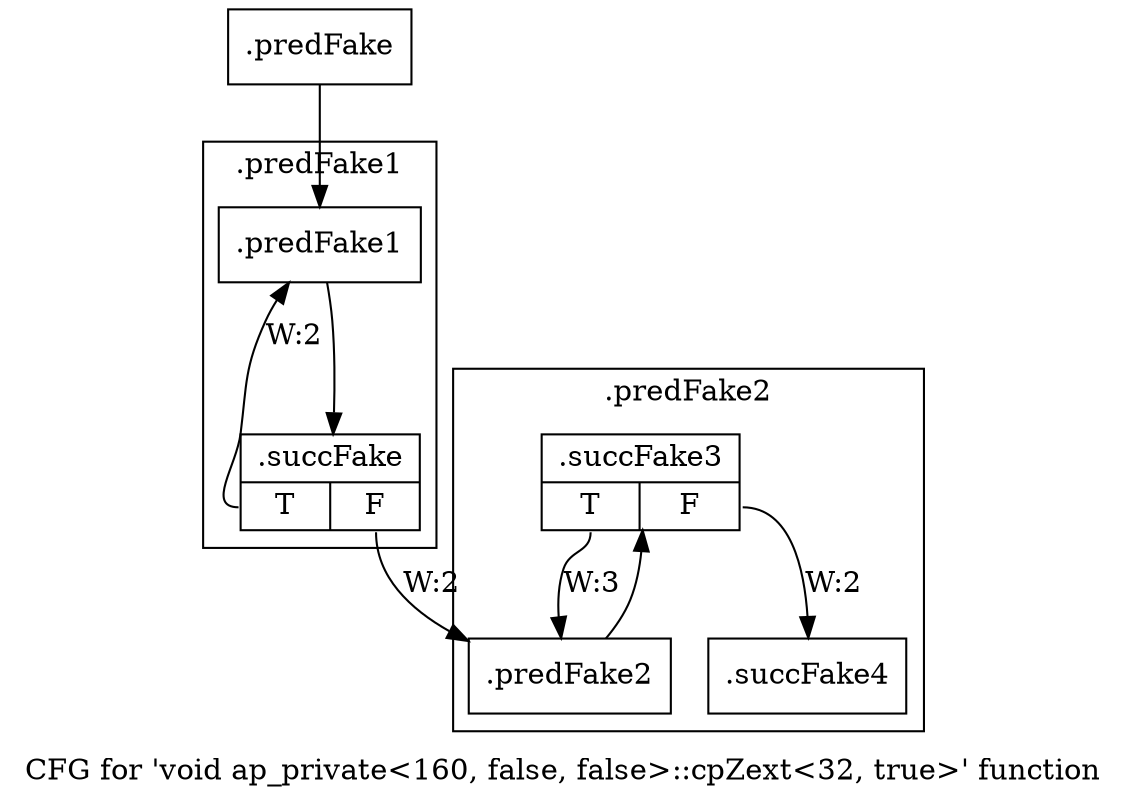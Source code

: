 digraph "CFG for 'void ap_private\<160, false, false\>::cpZext\<32, true\>' function" {
	label="CFG for 'void ap_private\<160, false, false\>::cpZext\<32, true\>' function";

	Node0x5890830 [shape=record,filename="",linenumber="",label="{.predFake}"];
	Node0x5890830 -> Node0x5890880[ callList="" memoryops="" filename="/mnt/xilinx/Vitis_HLS/2021.2/include/etc/ap_private.h" execusionnum="1"];
	Node0x60584a0 [shape=record,filename="/mnt/xilinx/Vitis_HLS/2021.2/include/etc/ap_private.h",linenumber="5498",label="{.succFake4}"];
subgraph cluster_0 {
	label=".predFake2";
	tripcount="2";
	invocationtime="2";

	Node0x58909c0 [shape=record,filename="/mnt/xilinx/Vitis_HLS/2021.2/include/etc/ap_private.h",linenumber="5496",label="{.predFake2}"];
	Node0x58909c0 -> Node0x60583c0[ callList="" memoryops="" filename="/mnt/xilinx/Vitis_HLS/2021.2/include/etc/ap_private.h" execusionnum="3"];
	Node0x60583c0 [shape=record,filename="/mnt/xilinx/Vitis_HLS/2021.2/include/etc/ap_private.h",linenumber="5496",label="{.succFake3|{<s0>T|<s1>F}}"];
	Node0x60583c0:s0 -> Node0x58909c0[label="W:3" callList="" memoryops="" filename="/mnt/xilinx/Vitis_HLS/2021.2/include/etc/ap_private.h" execusionnum="2"];
	Node0x60583c0:s1 -> Node0x60584a0[label="W:2" callList="" memoryops="" filename="/mnt/xilinx/Vitis_HLS/2021.2/include/etc/ap_private.h" execusionnum="1"];
}
subgraph cluster_1 {
	label=".predFake1";
	tripcount="1";
	invocationtime="1";

	Node0x5890880 [shape=record,filename="/mnt/xilinx/Vitis_HLS/2021.2/include/etc/ap_private.h",linenumber="5494",label="{.predFake1}"];
	Node0x5890880 -> Node0x60589e0[ callList="" memoryops="" filename="/mnt/xilinx/Vitis_HLS/2021.2/include/etc/ap_private.h" execusionnum="2"];
	Node0x60589e0 [shape=record,filename="/mnt/xilinx/Vitis_HLS/2021.2/include/etc/ap_private.h",linenumber="5494",label="{.succFake|{<s0>T|<s1>F}}"];
	Node0x60589e0:s0 -> Node0x5890880[label="W:2" callList="" memoryops="" filename="/mnt/xilinx/Vitis_HLS/2021.2/include/etc/ap_private.h" execusionnum="1"];
	Node0x60589e0:s1 -> Node0x58909c0[label="W:2" callList="" memoryops="" filename="/mnt/xilinx/Vitis_HLS/2021.2/include/etc/ap_private.h" execusionnum="1"];
}
}
